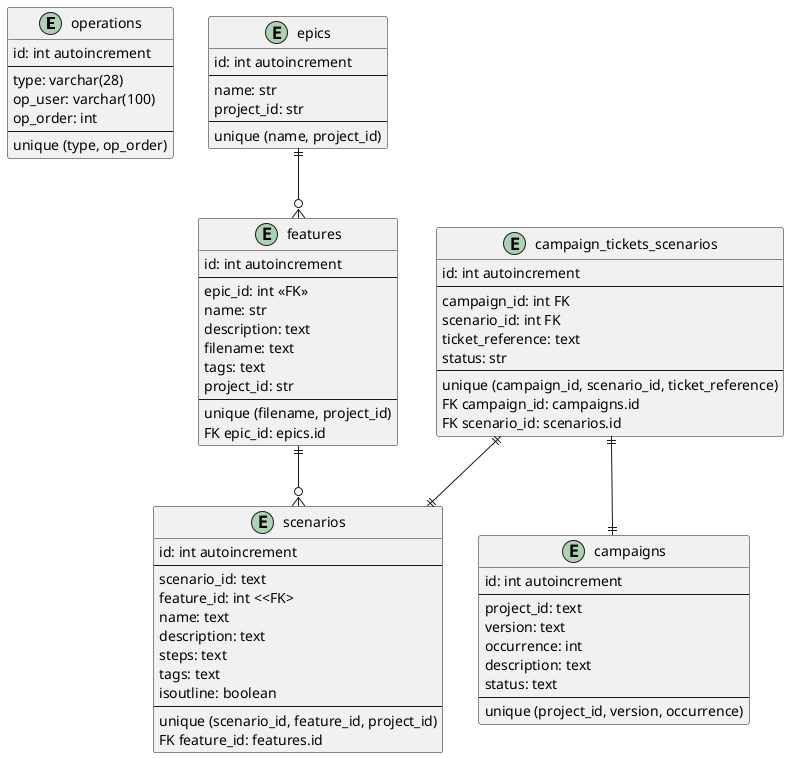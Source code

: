 @startuml
'https://plantuml.com/sequence-diagram
' -----------------------------------------
' Maintenance
' -----------------------------------------

entity operations {
id: int autoincrement
--
type: varchar(28)
op_user: varchar(100)
op_order: int
--
unique (type, op_order)
}

' -----------------------------------------
' Repository
' -----------------------------------------
entity epics {
id: int autoincrement
--
name: str
project_id: str
--
unique (name, project_id)
}

entity features {
id: int autoincrement
--
epic_id: int <<FK>>
name: str
description: text
filename: text
tags: text
project_id: str
--
unique (filename, project_id)
FK epic_id: epics.id
}

entity scenarios {
id: int autoincrement
--
scenario_id: text
feature_id: int <<FK>
name: text
description: text
steps: text
tags: text
isoutline: boolean
--
unique (scenario_id, feature_id, project_id)
FK feature_id: features.id
}

' one epic per feature, zero more features per epic
epics ||--o{ features
' one feature per scenario_internal_id, zero more scenarios per feature
features ||--o{ scenarios

' -----------------------------------------
' Campaigns
' -----------------------------------------

entity campaigns {
id: int autoincrement
--
project_id: text
version: text
occurrence: int
description: text
status: text
--
unique (project_id, version, occurrence)
}

entity campaign_tickets_scenarios {
id: int autoincrement
--
campaign_id: int FK
scenario_id: int FK
ticket_reference: text
status: str
--
unique (campaign_id, scenario_id, ticket_reference)
FK campaign_id: campaigns.id
FK scenario_id: scenarios.id
}

campaign_tickets_scenarios ||--|| campaigns
campaign_tickets_scenarios ||--|| scenarios

@enduml